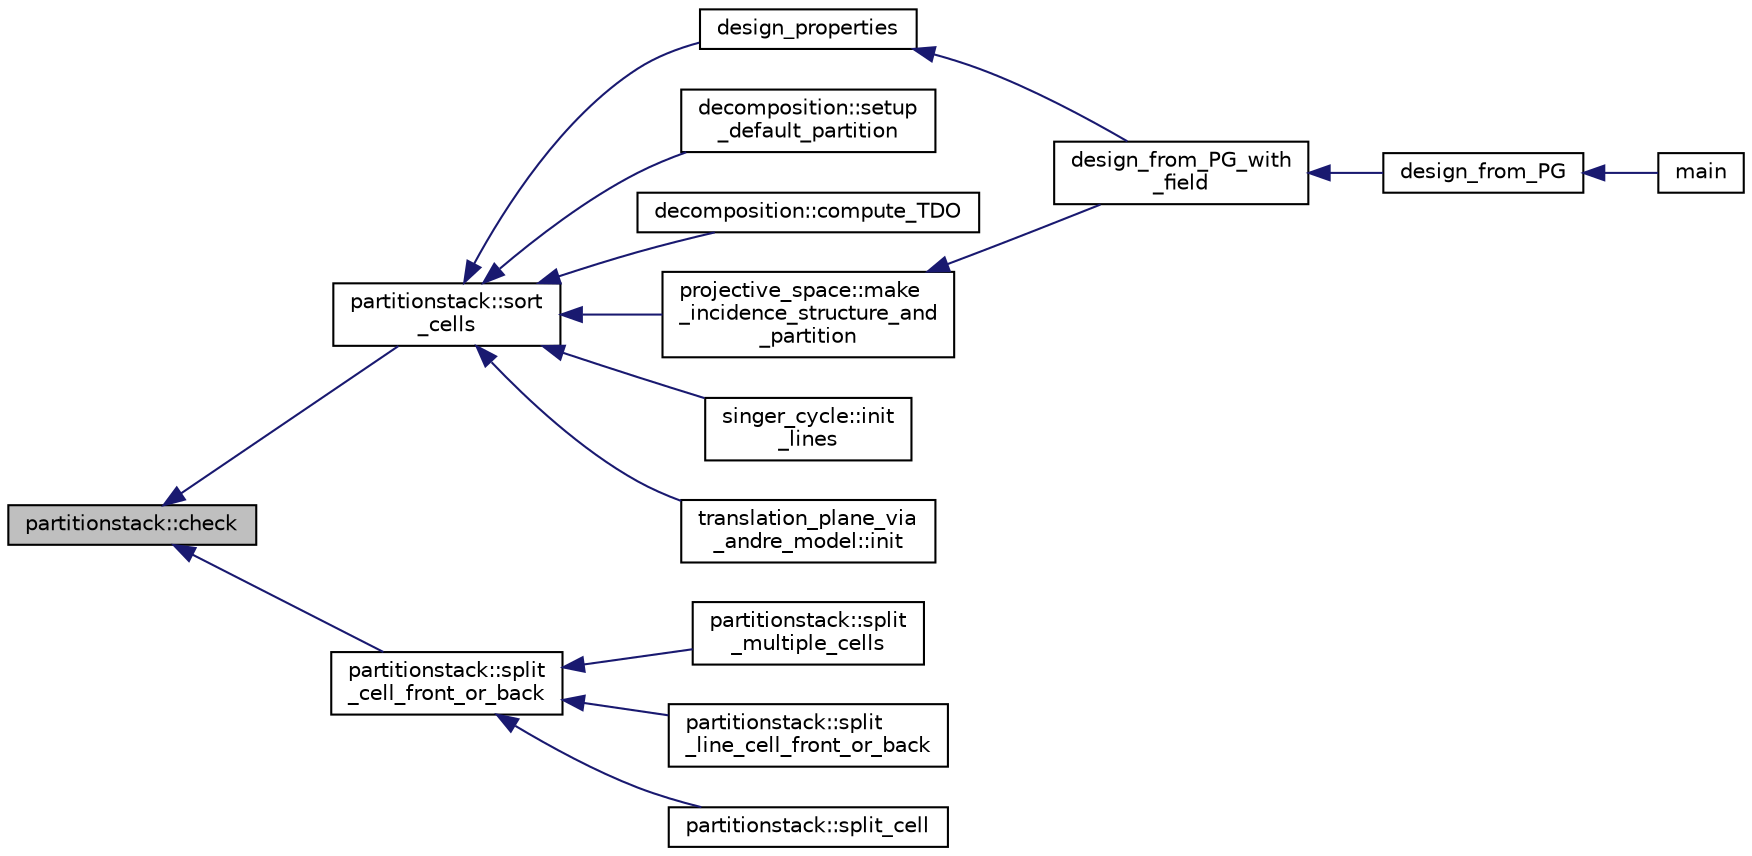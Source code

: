 digraph "partitionstack::check"
{
  edge [fontname="Helvetica",fontsize="10",labelfontname="Helvetica",labelfontsize="10"];
  node [fontname="Helvetica",fontsize="10",shape=record];
  rankdir="LR";
  Node114 [label="partitionstack::check",height=0.2,width=0.4,color="black", fillcolor="grey75", style="filled", fontcolor="black"];
  Node114 -> Node115 [dir="back",color="midnightblue",fontsize="10",style="solid",fontname="Helvetica"];
  Node115 [label="partitionstack::sort\l_cells",height=0.2,width=0.4,color="black", fillcolor="white", style="filled",URL="$d3/d87/classpartitionstack.html#a6e2783ab6d6b06f37ac21ce529e219b6"];
  Node115 -> Node116 [dir="back",color="midnightblue",fontsize="10",style="solid",fontname="Helvetica"];
  Node116 [label="design_properties",height=0.2,width=0.4,color="black", fillcolor="white", style="filled",URL="$d9/dc2/apps_2combinatorics_2design_8_c.html#a7d7aac893d68b4a25d1ab91b57ae2af1"];
  Node116 -> Node117 [dir="back",color="midnightblue",fontsize="10",style="solid",fontname="Helvetica"];
  Node117 [label="design_from_PG_with\l_field",height=0.2,width=0.4,color="black", fillcolor="white", style="filled",URL="$d9/dc2/apps_2combinatorics_2design_8_c.html#a5d0ddbe05228e631bc5fc469bc9ba6dd"];
  Node117 -> Node118 [dir="back",color="midnightblue",fontsize="10",style="solid",fontname="Helvetica"];
  Node118 [label="design_from_PG",height=0.2,width=0.4,color="black", fillcolor="white", style="filled",URL="$d9/dc2/apps_2combinatorics_2design_8_c.html#aaac4564bcb168115351dacf8aefd1001"];
  Node118 -> Node119 [dir="back",color="midnightblue",fontsize="10",style="solid",fontname="Helvetica"];
  Node119 [label="main",height=0.2,width=0.4,color="black", fillcolor="white", style="filled",URL="$d9/dc2/apps_2combinatorics_2design_8_c.html#a217dbf8b442f20279ea00b898af96f52"];
  Node115 -> Node120 [dir="back",color="midnightblue",fontsize="10",style="solid",fontname="Helvetica"];
  Node120 [label="decomposition::setup\l_default_partition",height=0.2,width=0.4,color="black", fillcolor="white", style="filled",URL="$d3/d2b/classdecomposition.html#a8589476ff85bb44acc19de00ffdf1b7f"];
  Node115 -> Node121 [dir="back",color="midnightblue",fontsize="10",style="solid",fontname="Helvetica"];
  Node121 [label="decomposition::compute_TDO",height=0.2,width=0.4,color="black", fillcolor="white", style="filled",URL="$d3/d2b/classdecomposition.html#acde2ae0342c89d2ba817ecdc98813cbe"];
  Node115 -> Node122 [dir="back",color="midnightblue",fontsize="10",style="solid",fontname="Helvetica"];
  Node122 [label="projective_space::make\l_incidence_structure_and\l_partition",height=0.2,width=0.4,color="black", fillcolor="white", style="filled",URL="$d2/d17/classprojective__space.html#a40b8d8590d6612a33a930e9c75b45774"];
  Node122 -> Node117 [dir="back",color="midnightblue",fontsize="10",style="solid",fontname="Helvetica"];
  Node115 -> Node123 [dir="back",color="midnightblue",fontsize="10",style="solid",fontname="Helvetica"];
  Node123 [label="singer_cycle::init\l_lines",height=0.2,width=0.4,color="black", fillcolor="white", style="filled",URL="$d8/d13/classsinger__cycle.html#a817cbf613596d5db2cf5e926db8fa328"];
  Node115 -> Node124 [dir="back",color="midnightblue",fontsize="10",style="solid",fontname="Helvetica"];
  Node124 [label="translation_plane_via\l_andre_model::init",height=0.2,width=0.4,color="black", fillcolor="white", style="filled",URL="$d1/dcc/classtranslation__plane__via__andre__model.html#adb424599de168ade331979a9218ee07b"];
  Node114 -> Node125 [dir="back",color="midnightblue",fontsize="10",style="solid",fontname="Helvetica"];
  Node125 [label="partitionstack::split\l_cell_front_or_back",height=0.2,width=0.4,color="black", fillcolor="white", style="filled",URL="$d3/d87/classpartitionstack.html#a7f8fd8ee23538d664e0ce22b10b41d33"];
  Node125 -> Node126 [dir="back",color="midnightblue",fontsize="10",style="solid",fontname="Helvetica"];
  Node126 [label="partitionstack::split\l_multiple_cells",height=0.2,width=0.4,color="black", fillcolor="white", style="filled",URL="$d3/d87/classpartitionstack.html#a7d0e8c56b61126fcd12e936d9e6e575e"];
  Node125 -> Node127 [dir="back",color="midnightblue",fontsize="10",style="solid",fontname="Helvetica"];
  Node127 [label="partitionstack::split\l_line_cell_front_or_back",height=0.2,width=0.4,color="black", fillcolor="white", style="filled",URL="$d3/d87/classpartitionstack.html#a64a83c8573dc01d3593ab3f0e21c4255"];
  Node125 -> Node128 [dir="back",color="midnightblue",fontsize="10",style="solid",fontname="Helvetica"];
  Node128 [label="partitionstack::split_cell",height=0.2,width=0.4,color="black", fillcolor="white", style="filled",URL="$d3/d87/classpartitionstack.html#a1b761500b635cd05ca1c02666e288315"];
}
